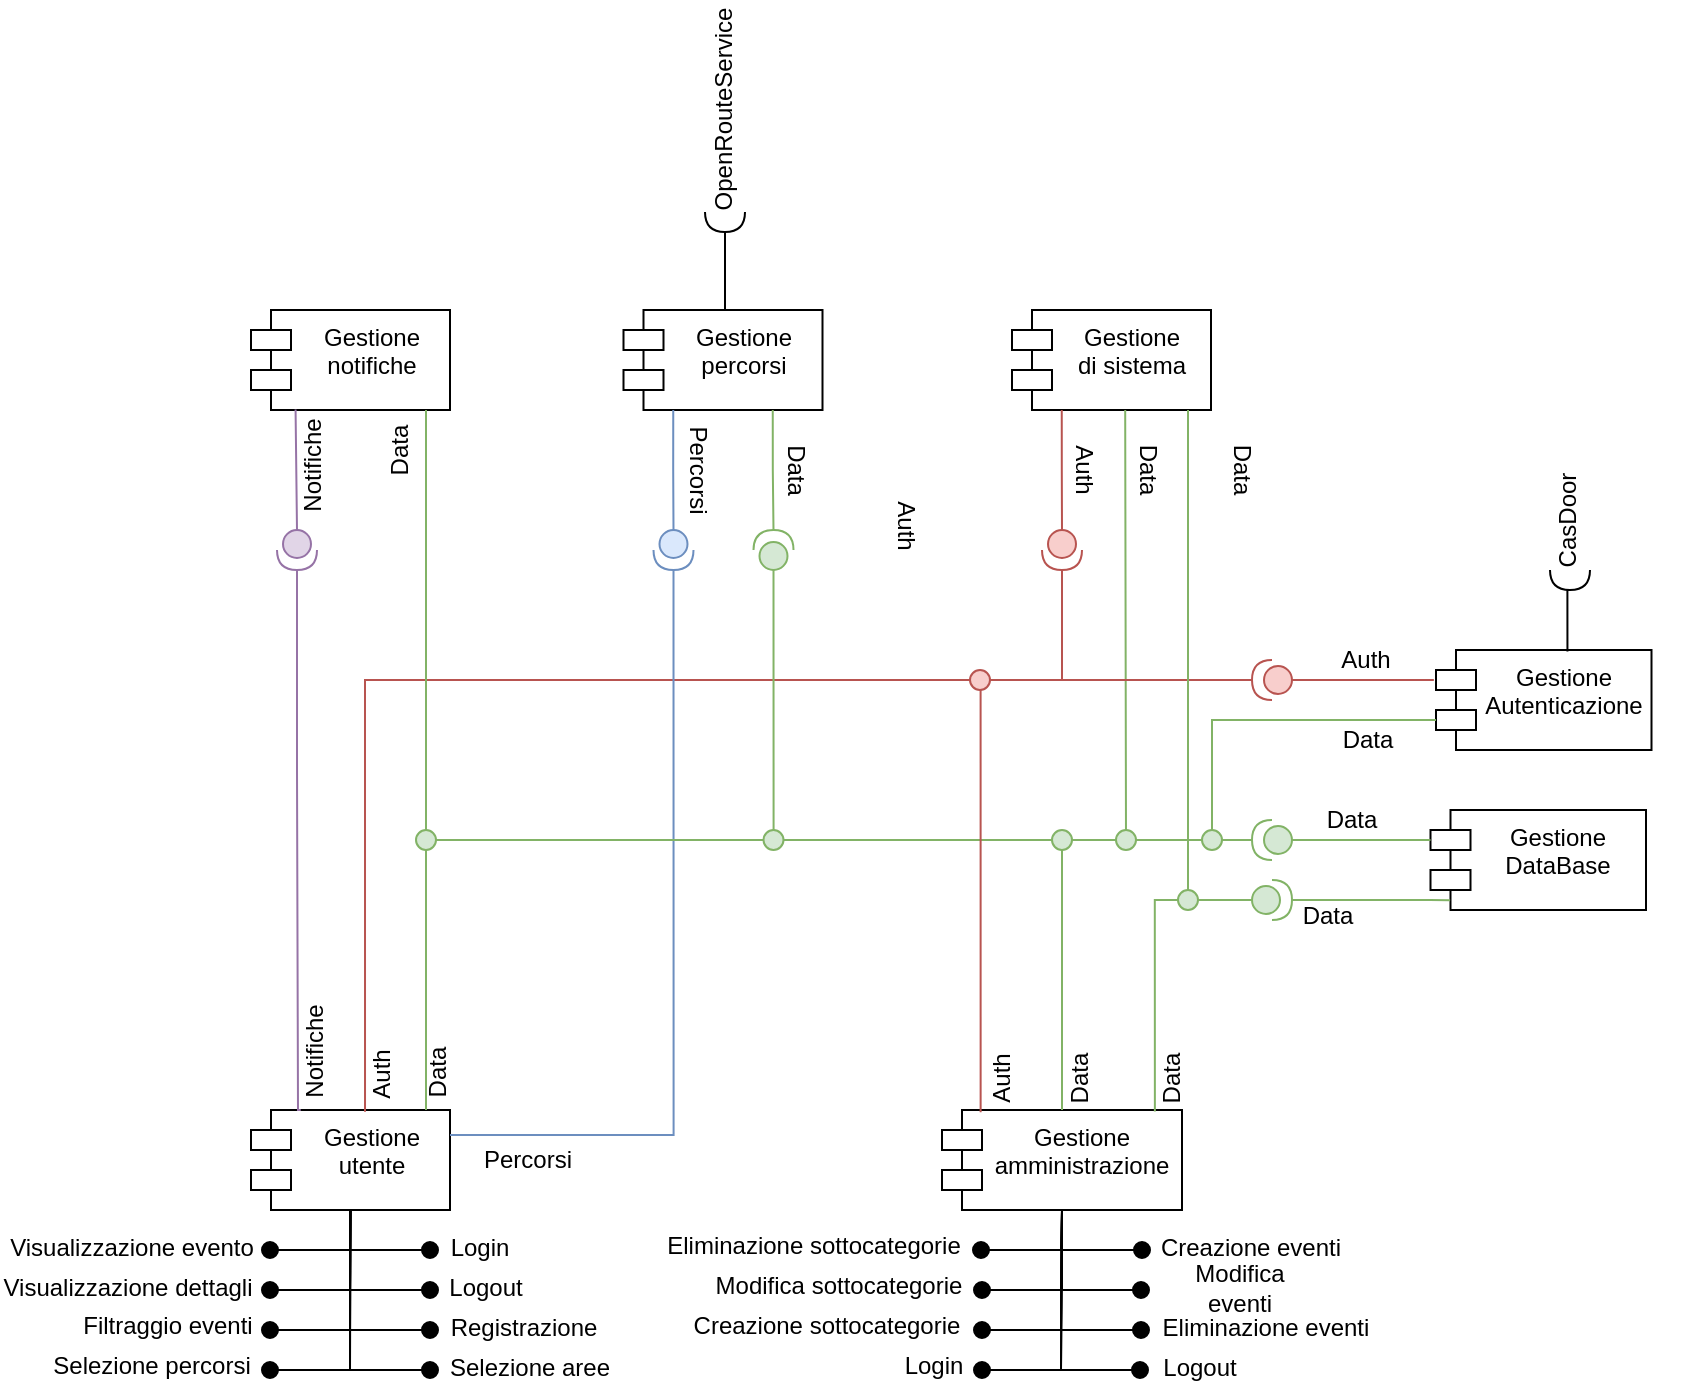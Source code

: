 <?xml version="1.0" encoding="UTF-8"?>
<mxfile version="24.2.5" type="google">
  <diagram name="Pagina-1" id="bZNuDVQKegFYLx4exZVK">
    <mxGraphModel dx="2620" dy="968" grid="1" gridSize="10" guides="1" tooltips="1" connect="1" arrows="1" fold="1" page="1" pageScale="1" pageWidth="827" pageHeight="1169" math="0" shadow="0">
      <root>
        <mxCell id="0" />
        <mxCell id="1" parent="0" />
        <mxCell id="vY_98w7-_kvQoHKUwf2a-1" value="Gestione utente" style="shape=module;align=left;spacingLeft=20;align=center;verticalAlign=top;whiteSpace=wrap;html=1;" parent="1" vertex="1">
          <mxGeometry x="-104.5" y="760" width="99.5" height="50" as="geometry" />
        </mxCell>
        <mxCell id="vY_98w7-_kvQoHKUwf2a-2" value="" style="html=1;verticalAlign=bottom;startArrow=oval;startFill=1;endArrow=none;startSize=8;curved=0;rounded=0;endFill=0;entryX=0.5;entryY=1;entryDx=0;entryDy=0;" parent="1" target="vY_98w7-_kvQoHKUwf2a-1" edge="1">
          <mxGeometry width="60" relative="1" as="geometry">
            <mxPoint x="-15" y="830" as="sourcePoint" />
            <mxPoint x="-118" y="261.86" as="targetPoint" />
            <Array as="points">
              <mxPoint x="-55" y="830" />
            </Array>
          </mxGeometry>
        </mxCell>
        <mxCell id="vY_98w7-_kvQoHKUwf2a-3" value="" style="html=1;verticalAlign=bottom;startArrow=oval;startFill=1;endArrow=none;startSize=8;curved=0;rounded=0;endFill=0;entryX=0.5;entryY=1;entryDx=0;entryDy=0;" parent="1" target="vY_98w7-_kvQoHKUwf2a-1" edge="1">
          <mxGeometry width="60" relative="1" as="geometry">
            <mxPoint x="-15" y="850" as="sourcePoint" />
            <mxPoint x="-55" y="820" as="targetPoint" />
            <Array as="points">
              <mxPoint x="-55" y="850" />
            </Array>
          </mxGeometry>
        </mxCell>
        <mxCell id="vY_98w7-_kvQoHKUwf2a-4" value="Login" style="text;html=1;align=center;verticalAlign=middle;whiteSpace=wrap;rounded=0;" parent="1" vertex="1">
          <mxGeometry x="-20" y="814" width="60" height="30" as="geometry" />
        </mxCell>
        <mxCell id="vY_98w7-_kvQoHKUwf2a-5" value="Logout" style="text;html=1;align=center;verticalAlign=middle;whiteSpace=wrap;rounded=0;" parent="1" vertex="1">
          <mxGeometry x="-17" y="834" width="60" height="30" as="geometry" />
        </mxCell>
        <mxCell id="vY_98w7-_kvQoHKUwf2a-6" value="Registrazione" style="text;html=1;align=center;verticalAlign=middle;whiteSpace=wrap;rounded=0;" parent="1" vertex="1">
          <mxGeometry x="-9" y="854" width="82" height="30" as="geometry" />
        </mxCell>
        <mxCell id="vY_98w7-_kvQoHKUwf2a-7" value="" style="html=1;verticalAlign=bottom;startArrow=oval;startFill=1;endArrow=none;startSize=8;curved=0;rounded=0;endFill=0;entryX=0.5;entryY=1;entryDx=0;entryDy=0;" parent="1" edge="1">
          <mxGeometry width="60" relative="1" as="geometry">
            <mxPoint x="-15" y="870" as="sourcePoint" />
            <mxPoint x="-55" y="830" as="targetPoint" />
            <Array as="points">
              <mxPoint x="-55" y="870" />
            </Array>
          </mxGeometry>
        </mxCell>
        <mxCell id="vY_98w7-_kvQoHKUwf2a-8" value="Gestione Autenticazione" style="shape=module;align=left;spacingLeft=20;align=center;verticalAlign=top;whiteSpace=wrap;html=1;" parent="1" vertex="1">
          <mxGeometry x="488" y="530" width="107.75" height="50" as="geometry" />
        </mxCell>
        <mxCell id="vY_98w7-_kvQoHKUwf2a-9" value="" style="shape=providedRequiredInterface;html=1;verticalLabelPosition=bottom;sketch=0;rotation=-180;fillColor=#f8cecc;strokeColor=#b85450;" parent="1" vertex="1">
          <mxGeometry x="396" y="535" width="20" height="20" as="geometry" />
        </mxCell>
        <mxCell id="vY_98w7-_kvQoHKUwf2a-10" value="Auth" style="text;html=1;align=center;verticalAlign=middle;whiteSpace=wrap;rounded=0;rotation=-90;" parent="1" vertex="1">
          <mxGeometry x="-69" y="727" width="60" height="30" as="geometry" />
        </mxCell>
        <mxCell id="vY_98w7-_kvQoHKUwf2a-11" value="Gestione &lt;br&gt;&lt;div&gt;DataBase&lt;/div&gt;" style="shape=module;align=left;spacingLeft=20;align=center;verticalAlign=top;whiteSpace=wrap;html=1;" parent="1" vertex="1">
          <mxGeometry x="485.25" y="610" width="107.75" height="50" as="geometry" />
        </mxCell>
        <mxCell id="vY_98w7-_kvQoHKUwf2a-12" value="Data" style="text;html=1;align=center;verticalAlign=middle;whiteSpace=wrap;rounded=0;" parent="1" vertex="1">
          <mxGeometry x="424" y="560" width="60" height="30" as="geometry" />
        </mxCell>
        <mxCell id="vY_98w7-_kvQoHKUwf2a-13" value="" style="html=1;verticalAlign=bottom;startArrow=oval;startFill=1;endArrow=none;startSize=8;curved=0;rounded=0;endFill=0;entryX=0.5;entryY=1;entryDx=0;entryDy=0;" parent="1" edge="1">
          <mxGeometry width="60" relative="1" as="geometry">
            <mxPoint x="-95" y="830" as="sourcePoint" />
            <mxPoint x="-55" y="810" as="targetPoint" />
            <Array as="points">
              <mxPoint x="-55" y="830" />
            </Array>
          </mxGeometry>
        </mxCell>
        <mxCell id="vY_98w7-_kvQoHKUwf2a-14" value="Visualizzazione evento" style="text;html=1;align=center;verticalAlign=middle;whiteSpace=wrap;rounded=0;" parent="1" vertex="1">
          <mxGeometry x="-226" y="814" width="124" height="30" as="geometry" />
        </mxCell>
        <mxCell id="vY_98w7-_kvQoHKUwf2a-15" value="" style="html=1;verticalAlign=bottom;startArrow=oval;startFill=1;endArrow=none;startSize=8;curved=0;rounded=0;endFill=0;entryX=0.5;entryY=1;entryDx=0;entryDy=0;" parent="1" target="vY_98w7-_kvQoHKUwf2a-1" edge="1">
          <mxGeometry width="60" relative="1" as="geometry">
            <mxPoint x="-95" y="850" as="sourcePoint" />
            <mxPoint x="-55" y="830" as="targetPoint" />
            <Array as="points">
              <mxPoint x="-55" y="850" />
            </Array>
          </mxGeometry>
        </mxCell>
        <mxCell id="vY_98w7-_kvQoHKUwf2a-16" value="Visualizzazione dettagli" style="text;html=1;align=center;verticalAlign=middle;whiteSpace=wrap;rounded=0;" parent="1" vertex="1">
          <mxGeometry x="-230" y="834" width="128" height="30" as="geometry" />
        </mxCell>
        <mxCell id="vY_98w7-_kvQoHKUwf2a-17" value="" style="html=1;verticalAlign=bottom;startArrow=oval;startFill=1;endArrow=none;startSize=8;curved=0;rounded=0;endFill=0;entryX=0.5;entryY=1;entryDx=0;entryDy=0;" parent="1" target="vY_98w7-_kvQoHKUwf2a-1" edge="1">
          <mxGeometry width="60" relative="1" as="geometry">
            <mxPoint x="-95" y="870" as="sourcePoint" />
            <mxPoint x="-55" y="830" as="targetPoint" />
            <Array as="points">
              <mxPoint x="-55" y="870" />
            </Array>
          </mxGeometry>
        </mxCell>
        <mxCell id="vY_98w7-_kvQoHKUwf2a-18" value="Filtraggio eventi" style="text;html=1;align=center;verticalAlign=middle;whiteSpace=wrap;rounded=0;" parent="1" vertex="1">
          <mxGeometry x="-190" y="853" width="88" height="30" as="geometry" />
        </mxCell>
        <mxCell id="vY_98w7-_kvQoHKUwf2a-19" value="" style="html=1;verticalAlign=bottom;startArrow=oval;startFill=1;endArrow=none;startSize=8;curved=0;rounded=0;endFill=0;entryX=0.5;entryY=1;entryDx=0;entryDy=0;" parent="1" edge="1">
          <mxGeometry width="60" relative="1" as="geometry">
            <mxPoint x="-95" y="890" as="sourcePoint" />
            <mxPoint x="-55" y="830" as="targetPoint" />
            <Array as="points">
              <mxPoint x="-55" y="890" />
            </Array>
          </mxGeometry>
        </mxCell>
        <mxCell id="vY_98w7-_kvQoHKUwf2a-20" value="Selezione percorsi" style="text;html=1;align=center;verticalAlign=middle;whiteSpace=wrap;rounded=0;" parent="1" vertex="1">
          <mxGeometry x="-206.5" y="873" width="104" height="30" as="geometry" />
        </mxCell>
        <mxCell id="vY_98w7-_kvQoHKUwf2a-21" value="" style="html=1;verticalAlign=bottom;startArrow=oval;startFill=1;endArrow=none;startSize=8;curved=0;rounded=0;endFill=0;entryX=0.5;entryY=1;entryDx=0;entryDy=0;" parent="1" target="vY_98w7-_kvQoHKUwf2a-1" edge="1">
          <mxGeometry width="60" relative="1" as="geometry">
            <mxPoint x="-15" y="890" as="sourcePoint" />
            <mxPoint x="-55" y="850" as="targetPoint" />
            <Array as="points">
              <mxPoint x="-55" y="890" />
            </Array>
          </mxGeometry>
        </mxCell>
        <mxCell id="vY_98w7-_kvQoHKUwf2a-22" value="Selezione aree" style="text;html=1;align=center;verticalAlign=middle;whiteSpace=wrap;rounded=0;" parent="1" vertex="1">
          <mxGeometry x="-7" y="874" width="84" height="30" as="geometry" />
        </mxCell>
        <mxCell id="vY_98w7-_kvQoHKUwf2a-23" value="Gestione amministrazione" style="shape=module;align=left;spacingLeft=20;align=center;verticalAlign=top;whiteSpace=wrap;html=1;" parent="1" vertex="1">
          <mxGeometry x="241" y="760" width="120" height="50" as="geometry" />
        </mxCell>
        <mxCell id="vY_98w7-_kvQoHKUwf2a-24" value="" style="ellipse;whiteSpace=wrap;html=1;align=center;aspect=fixed;fillColor=none;strokeColor=none;resizable=0;perimeter=centerPerimeter;rotatable=0;allowArrows=0;points=[];outlineConnect=1;" parent="1" vertex="1">
          <mxGeometry x="604.75" y="630" width="10" height="10" as="geometry" />
        </mxCell>
        <mxCell id="vY_98w7-_kvQoHKUwf2a-25" value="&lt;div&gt;Data&lt;/div&gt;" style="text;html=1;align=center;verticalAlign=middle;whiteSpace=wrap;rounded=0;" parent="1" vertex="1">
          <mxGeometry x="404" y="648" width="60" height="30" as="geometry" />
        </mxCell>
        <mxCell id="vY_98w7-_kvQoHKUwf2a-26" value="Gestione notifiche" style="shape=module;align=left;spacingLeft=20;align=center;verticalAlign=top;whiteSpace=wrap;html=1;" parent="1" vertex="1">
          <mxGeometry x="-104.5" y="360" width="99.5" height="50" as="geometry" />
        </mxCell>
        <mxCell id="vY_98w7-_kvQoHKUwf2a-27" value="" style="html=1;verticalAlign=bottom;startArrow=oval;startFill=1;endArrow=none;startSize=8;curved=0;rounded=0;endFill=0;entryX=0.5;entryY=1;entryDx=0;entryDy=0;" parent="1" target="vY_98w7-_kvQoHKUwf2a-23" edge="1">
          <mxGeometry width="60" relative="1" as="geometry">
            <mxPoint x="341" y="830" as="sourcePoint" />
            <mxPoint x="321" y="824" as="targetPoint" />
            <Array as="points">
              <mxPoint x="301" y="830" />
            </Array>
          </mxGeometry>
        </mxCell>
        <mxCell id="vY_98w7-_kvQoHKUwf2a-28" value="Creazione eventi" style="text;html=1;align=center;verticalAlign=middle;whiteSpace=wrap;rounded=0;" parent="1" vertex="1">
          <mxGeometry x="349" y="814" width="93" height="30" as="geometry" />
        </mxCell>
        <mxCell id="vY_98w7-_kvQoHKUwf2a-29" value="" style="html=1;verticalAlign=bottom;startArrow=oval;startFill=1;endArrow=none;startSize=8;curved=0;rounded=0;endFill=0;entryX=0.5;entryY=1;entryDx=0;entryDy=0;" parent="1" target="vY_98w7-_kvQoHKUwf2a-23" edge="1">
          <mxGeometry width="60" relative="1" as="geometry">
            <mxPoint x="340.5" y="850" as="sourcePoint" />
            <mxPoint x="300.5" y="830" as="targetPoint" />
            <Array as="points">
              <mxPoint x="300.5" y="850" />
            </Array>
          </mxGeometry>
        </mxCell>
        <mxCell id="vY_98w7-_kvQoHKUwf2a-30" value="Modifica eventi" style="text;html=1;align=center;verticalAlign=middle;whiteSpace=wrap;rounded=0;" parent="1" vertex="1">
          <mxGeometry x="349" y="834" width="82" height="30" as="geometry" />
        </mxCell>
        <mxCell id="vY_98w7-_kvQoHKUwf2a-31" value="" style="html=1;verticalAlign=bottom;startArrow=oval;startFill=1;endArrow=none;startSize=8;curved=0;rounded=0;endFill=0;" parent="1" edge="1">
          <mxGeometry width="60" relative="1" as="geometry">
            <mxPoint x="340.5" y="870" as="sourcePoint" />
            <mxPoint x="301" y="810" as="targetPoint" />
            <Array as="points">
              <mxPoint x="300.5" y="870" />
            </Array>
          </mxGeometry>
        </mxCell>
        <mxCell id="vY_98w7-_kvQoHKUwf2a-32" value="Eliminazione eventi" style="text;html=1;align=center;verticalAlign=middle;whiteSpace=wrap;rounded=0;" parent="1" vertex="1">
          <mxGeometry x="349" y="854" width="108" height="30" as="geometry" />
        </mxCell>
        <mxCell id="vY_98w7-_kvQoHKUwf2a-33" value="" style="html=1;verticalAlign=bottom;startArrow=oval;startFill=1;endArrow=none;startSize=8;curved=0;rounded=0;endFill=0;entryX=0.5;entryY=1;entryDx=0;entryDy=0;" parent="1" target="vY_98w7-_kvQoHKUwf2a-23" edge="1">
          <mxGeometry width="60" relative="1" as="geometry">
            <mxPoint x="261" y="870" as="sourcePoint" />
            <mxPoint x="301" y="810" as="targetPoint" />
            <Array as="points">
              <mxPoint x="300.5" y="870" />
            </Array>
          </mxGeometry>
        </mxCell>
        <mxCell id="vY_98w7-_kvQoHKUwf2a-34" value="Creazione sottocategorie" style="text;html=1;align=center;verticalAlign=middle;whiteSpace=wrap;rounded=0;" parent="1" vertex="1">
          <mxGeometry x="114" y="853" width="139" height="30" as="geometry" />
        </mxCell>
        <mxCell id="vY_98w7-_kvQoHKUwf2a-35" value="" style="html=1;verticalAlign=bottom;startArrow=oval;startFill=1;endArrow=none;startSize=8;curved=0;rounded=0;endFill=0;entryX=0.5;entryY=1;entryDx=0;entryDy=0;" parent="1" target="vY_98w7-_kvQoHKUwf2a-23" edge="1">
          <mxGeometry width="60" relative="1" as="geometry">
            <mxPoint x="261" y="850" as="sourcePoint" />
            <mxPoint x="311" y="820" as="targetPoint" />
            <Array as="points">
              <mxPoint x="301" y="850" />
            </Array>
          </mxGeometry>
        </mxCell>
        <mxCell id="vY_98w7-_kvQoHKUwf2a-36" value="Modifica sottocategorie" style="text;html=1;align=center;verticalAlign=middle;whiteSpace=wrap;rounded=0;" parent="1" vertex="1">
          <mxGeometry x="120" y="833" width="139" height="30" as="geometry" />
        </mxCell>
        <mxCell id="vY_98w7-_kvQoHKUwf2a-37" value="Percorsi" style="text;html=1;align=center;verticalAlign=middle;whiteSpace=wrap;rounded=0;" parent="1" vertex="1">
          <mxGeometry y="770" width="68" height="30" as="geometry" />
        </mxCell>
        <mxCell id="vY_98w7-_kvQoHKUwf2a-38" value="" style="html=1;verticalAlign=bottom;startArrow=oval;startFill=1;endArrow=none;startSize=8;curved=0;rounded=0;endFill=0;entryX=0.5;entryY=1;entryDx=0;entryDy=0;" parent="1" target="vY_98w7-_kvQoHKUwf2a-23" edge="1">
          <mxGeometry width="60" relative="1" as="geometry">
            <mxPoint x="260.5" y="830" as="sourcePoint" />
            <mxPoint x="301" y="810" as="targetPoint" />
            <Array as="points">
              <mxPoint x="300.5" y="830" />
            </Array>
          </mxGeometry>
        </mxCell>
        <mxCell id="vY_98w7-_kvQoHKUwf2a-39" value="Auth" style="text;html=1;align=center;verticalAlign=middle;whiteSpace=wrap;rounded=0;rotation=-90;" parent="1" vertex="1">
          <mxGeometry x="241" y="729" width="60" height="30" as="geometry" />
        </mxCell>
        <mxCell id="vY_98w7-_kvQoHKUwf2a-40" value="Data" style="text;html=1;align=center;verticalAlign=middle;whiteSpace=wrap;rounded=0;rotation=-90;" parent="1" vertex="1">
          <mxGeometry x="-41" y="726" width="60" height="30" as="geometry" />
        </mxCell>
        <mxCell id="vY_98w7-_kvQoHKUwf2a-41" value="Data" style="text;html=1;align=center;verticalAlign=middle;whiteSpace=wrap;rounded=0;rotation=-90;" parent="1" vertex="1">
          <mxGeometry x="280" y="729" width="60" height="30" as="geometry" />
        </mxCell>
        <mxCell id="vY_98w7-_kvQoHKUwf2a-42" value="Auth" style="text;html=1;align=center;verticalAlign=middle;whiteSpace=wrap;rounded=0;rotation=0;" parent="1" vertex="1">
          <mxGeometry x="423" y="520" width="60" height="30" as="geometry" />
        </mxCell>
        <mxCell id="vY_98w7-_kvQoHKUwf2a-43" value="" style="shape=providedRequiredInterface;html=1;verticalLabelPosition=bottom;sketch=0;rotation=90;fillColor=#e1d5e7;strokeColor=#9673a6;" parent="1" vertex="1">
          <mxGeometry x="-91.5" y="470" width="20" height="20" as="geometry" />
        </mxCell>
        <mxCell id="vY_98w7-_kvQoHKUwf2a-44" style="edgeStyle=orthogonalEdgeStyle;rounded=0;orthogonalLoop=1;jettySize=auto;html=1;entryX=0;entryY=0.5;entryDx=0;entryDy=0;entryPerimeter=0;endArrow=none;endFill=0;fillColor=#e1d5e7;strokeColor=#9673a6;exitX=0.224;exitY=0.995;exitDx=0;exitDy=0;exitPerimeter=0;" parent="1" source="vY_98w7-_kvQoHKUwf2a-26" edge="1">
          <mxGeometry relative="1" as="geometry">
            <Array as="points">
              <mxPoint x="-82" y="411" />
              <mxPoint x="-81" y="411" />
            </Array>
            <mxPoint x="-81.118" y="410.9" as="sourcePoint" />
            <mxPoint x="-81.5" y="470" as="targetPoint" />
          </mxGeometry>
        </mxCell>
        <mxCell id="vY_98w7-_kvQoHKUwf2a-45" style="edgeStyle=orthogonalEdgeStyle;rounded=0;orthogonalLoop=1;jettySize=auto;html=1;exitX=1;exitY=0.5;exitDx=0;exitDy=0;exitPerimeter=0;entryX=0.25;entryY=0;entryDx=0;entryDy=0;endArrow=none;endFill=0;fillColor=#e1d5e7;strokeColor=#9673a6;" parent="1" source="vY_98w7-_kvQoHKUwf2a-43" target="vY_98w7-_kvQoHKUwf2a-1" edge="1">
          <mxGeometry relative="1" as="geometry">
            <Array as="points">
              <mxPoint x="-81" y="590" />
              <mxPoint x="-81" y="590" />
              <mxPoint x="-81" y="760" />
            </Array>
          </mxGeometry>
        </mxCell>
        <mxCell id="vY_98w7-_kvQoHKUwf2a-46" value="&lt;div&gt;Notifiche&lt;/div&gt;" style="text;html=1;align=center;verticalAlign=middle;whiteSpace=wrap;rounded=0;rotation=-90;" parent="1" vertex="1">
          <mxGeometry x="-102.5" y="716" width="60" height="30" as="geometry" />
        </mxCell>
        <mxCell id="vY_98w7-_kvQoHKUwf2a-47" value="&lt;div&gt;Notifiche&lt;/div&gt;" style="text;html=1;align=center;verticalAlign=middle;whiteSpace=wrap;rounded=0;rotation=-90;" parent="1" vertex="1">
          <mxGeometry x="-103.5" y="423" width="60" height="30" as="geometry" />
        </mxCell>
        <mxCell id="vY_98w7-_kvQoHKUwf2a-48" value="Data" style="text;html=1;align=center;verticalAlign=middle;whiteSpace=wrap;rounded=0;rotation=-90;" parent="1" vertex="1">
          <mxGeometry x="-60" y="415" width="60" height="30" as="geometry" />
        </mxCell>
        <mxCell id="vY_98w7-_kvQoHKUwf2a-49" value="Data" style="text;html=1;align=center;verticalAlign=middle;whiteSpace=wrap;rounded=0;rotation=-90;" parent="1" vertex="1">
          <mxGeometry x="326" y="729" width="60" height="30" as="geometry" />
        </mxCell>
        <mxCell id="vY_98w7-_kvQoHKUwf2a-50" value="&lt;div&gt;Data&lt;/div&gt;" style="text;html=1;align=center;verticalAlign=middle;whiteSpace=wrap;rounded=0;" parent="1" vertex="1">
          <mxGeometry x="416" y="600" width="60" height="30" as="geometry" />
        </mxCell>
        <mxCell id="vY_98w7-_kvQoHKUwf2a-51" style="edgeStyle=orthogonalEdgeStyle;rounded=0;orthogonalLoop=1;jettySize=auto;html=1;exitX=1;exitY=0.5;exitDx=0;exitDy=0;exitPerimeter=0;entryX=0.5;entryY=0;entryDx=0;entryDy=0;endArrow=none;endFill=0;fillColor=#d5e8d4;strokeColor=#82b366;" parent="1" source="vY_98w7-_kvQoHKUwf2a-52" target="vY_98w7-_kvQoHKUwf2a-23" edge="1">
          <mxGeometry relative="1" as="geometry" />
        </mxCell>
        <mxCell id="vY_98w7-_kvQoHKUwf2a-52" value="" style="shape=providedRequiredInterface;html=1;verticalLabelPosition=bottom;sketch=0;rotation=-180;fillColor=#d5e8d4;strokeColor=#82b366;" parent="1" vertex="1">
          <mxGeometry x="396" y="615" width="20" height="20" as="geometry" />
        </mxCell>
        <mxCell id="vY_98w7-_kvQoHKUwf2a-53" style="edgeStyle=orthogonalEdgeStyle;rounded=0;orthogonalLoop=1;jettySize=auto;html=1;exitX=0;exitY=0.5;exitDx=0;exitDy=0;exitPerimeter=0;entryX=0;entryY=0;entryDx=0;entryDy=15;entryPerimeter=0;endArrow=none;endFill=0;fillColor=#d5e8d4;strokeColor=#82b366;" parent="1" source="vY_98w7-_kvQoHKUwf2a-52" target="vY_98w7-_kvQoHKUwf2a-11" edge="1">
          <mxGeometry relative="1" as="geometry" />
        </mxCell>
        <mxCell id="vY_98w7-_kvQoHKUwf2a-54" style="edgeStyle=orthogonalEdgeStyle;rounded=0;orthogonalLoop=1;jettySize=auto;html=1;exitX=0;exitY=0.5;exitDx=0;exitDy=0;exitPerimeter=0;entryX=-0.01;entryY=0.299;entryDx=0;entryDy=0;entryPerimeter=0;endArrow=none;endFill=0;fillColor=#f8cecc;strokeColor=#b85450;" parent="1" source="vY_98w7-_kvQoHKUwf2a-9" target="vY_98w7-_kvQoHKUwf2a-8" edge="1">
          <mxGeometry relative="1" as="geometry" />
        </mxCell>
        <mxCell id="vY_98w7-_kvQoHKUwf2a-55" style="edgeStyle=orthogonalEdgeStyle;rounded=0;orthogonalLoop=1;jettySize=auto;html=1;exitX=1;exitY=0.5;exitDx=0;exitDy=0;exitPerimeter=0;endArrow=none;endFill=0;fillColor=#f8cecc;strokeColor=#b85450;entryX=0.573;entryY=0.018;entryDx=0;entryDy=0;entryPerimeter=0;" parent="1" source="vY_98w7-_kvQoHKUwf2a-9" target="vY_98w7-_kvQoHKUwf2a-1" edge="1">
          <mxGeometry relative="1" as="geometry">
            <mxPoint x="-140" y="720" as="targetPoint" />
          </mxGeometry>
        </mxCell>
        <mxCell id="vY_98w7-_kvQoHKUwf2a-56" style="edgeStyle=orthogonalEdgeStyle;rounded=0;orthogonalLoop=1;jettySize=auto;html=1;entryX=1;entryY=0.5;entryDx=0;entryDy=0;entryPerimeter=0;endArrow=none;endFill=0;fillColor=#d5e8d4;strokeColor=#82b366;" parent="1" edge="1" target="vY_98w7-_kvQoHKUwf2a-52">
          <mxGeometry relative="1" as="geometry">
            <mxPoint x="-17" y="410" as="sourcePoint" />
            <mxPoint x="399.0" y="625.0" as="targetPoint" />
            <Array as="points">
              <mxPoint x="-17" y="625" />
            </Array>
          </mxGeometry>
        </mxCell>
        <mxCell id="vY_98w7-_kvQoHKUwf2a-57" style="edgeStyle=orthogonalEdgeStyle;rounded=0;orthogonalLoop=1;jettySize=auto;html=1;exitX=1;exitY=0.5;exitDx=0;exitDy=0;exitPerimeter=0;entryX=0.161;entryY=0.023;entryDx=0;entryDy=0;entryPerimeter=0;endArrow=none;endFill=0;fillColor=#f8cecc;strokeColor=#b85450;" parent="1" source="vY_98w7-_kvQoHKUwf2a-9" target="vY_98w7-_kvQoHKUwf2a-23" edge="1">
          <mxGeometry relative="1" as="geometry" />
        </mxCell>
        <mxCell id="vY_98w7-_kvQoHKUwf2a-58" value="" style="shape=providedRequiredInterface;html=1;verticalLabelPosition=bottom;sketch=0;rotation=0;fillColor=#d5e8d4;strokeColor=#82b366;" parent="1" vertex="1">
          <mxGeometry x="396" y="645" width="20" height="20" as="geometry" />
        </mxCell>
        <mxCell id="vY_98w7-_kvQoHKUwf2a-59" style="edgeStyle=orthogonalEdgeStyle;rounded=0;orthogonalLoop=1;jettySize=auto;html=1;exitX=1;exitY=0.5;exitDx=0;exitDy=0;exitPerimeter=0;entryX=0.091;entryY=0.902;entryDx=0;entryDy=0;entryPerimeter=0;endArrow=none;endFill=0;fillColor=#d5e8d4;strokeColor=#82b366;" parent="1" source="vY_98w7-_kvQoHKUwf2a-58" target="vY_98w7-_kvQoHKUwf2a-11" edge="1">
          <mxGeometry relative="1" as="geometry">
            <mxPoint x="485" y="645" as="targetPoint" />
            <Array as="points">
              <mxPoint x="485" y="655" />
            </Array>
          </mxGeometry>
        </mxCell>
        <mxCell id="vY_98w7-_kvQoHKUwf2a-60" style="edgeStyle=orthogonalEdgeStyle;rounded=0;orthogonalLoop=1;jettySize=auto;html=1;exitX=0;exitY=0.5;exitDx=0;exitDy=0;exitPerimeter=0;entryX=0.887;entryY=0.016;entryDx=0;entryDy=0;entryPerimeter=0;endArrow=none;endFill=0;fillColor=#d5e8d4;strokeColor=#82b366;" parent="1" source="vY_98w7-_kvQoHKUwf2a-58" target="vY_98w7-_kvQoHKUwf2a-23" edge="1">
          <mxGeometry relative="1" as="geometry" />
        </mxCell>
        <mxCell id="vY_98w7-_kvQoHKUwf2a-61" value="Gestione percorsi" style="shape=module;align=left;spacingLeft=20;align=center;verticalAlign=top;whiteSpace=wrap;html=1;" parent="1" vertex="1">
          <mxGeometry x="81.75" y="360" width="99.5" height="50" as="geometry" />
        </mxCell>
        <mxCell id="vY_98w7-_kvQoHKUwf2a-62" style="edgeStyle=orthogonalEdgeStyle;rounded=0;orthogonalLoop=1;jettySize=auto;html=1;exitX=1;exitY=0.5;exitDx=0;exitDy=0;exitPerimeter=0;entryX=1;entryY=0.25;entryDx=0;entryDy=0;endArrow=none;endFill=0;fillColor=#dae8fc;strokeColor=#6c8ebf;" parent="1" source="vY_98w7-_kvQoHKUwf2a-63" target="vY_98w7-_kvQoHKUwf2a-1" edge="1">
          <mxGeometry relative="1" as="geometry">
            <Array as="points">
              <mxPoint x="107" y="773" />
            </Array>
          </mxGeometry>
        </mxCell>
        <mxCell id="vY_98w7-_kvQoHKUwf2a-63" value="" style="shape=providedRequiredInterface;html=1;verticalLabelPosition=bottom;sketch=0;rotation=90;fillColor=#dae8fc;strokeColor=#6c8ebf;" parent="1" vertex="1">
          <mxGeometry x="96.75" y="470" width="20" height="20" as="geometry" />
        </mxCell>
        <mxCell id="vY_98w7-_kvQoHKUwf2a-64" style="edgeStyle=orthogonalEdgeStyle;rounded=0;orthogonalLoop=1;jettySize=auto;html=1;exitX=0.25;exitY=1;exitDx=0;exitDy=0;entryX=0;entryY=0.5;entryDx=0;entryDy=0;entryPerimeter=0;endArrow=none;endFill=0;fillColor=#dae8fc;strokeColor=#6c8ebf;" parent="1" source="vY_98w7-_kvQoHKUwf2a-61" target="vY_98w7-_kvQoHKUwf2a-63" edge="1">
          <mxGeometry relative="1" as="geometry" />
        </mxCell>
        <mxCell id="vY_98w7-_kvQoHKUwf2a-65" value="Eliminazione sottocategorie" style="text;html=1;align=center;verticalAlign=middle;whiteSpace=wrap;rounded=0;" parent="1" vertex="1">
          <mxGeometry x="100" y="813" width="154" height="30" as="geometry" />
        </mxCell>
        <mxCell id="vY_98w7-_kvQoHKUwf2a-66" value="Percorsi" style="text;html=1;align=center;verticalAlign=middle;whiteSpace=wrap;rounded=0;rotation=90;" parent="1" vertex="1">
          <mxGeometry x="84.75" y="425" width="68" height="30" as="geometry" />
        </mxCell>
        <mxCell id="vY_98w7-_kvQoHKUwf2a-67" value="" style="shape=providedRequiredInterface;html=1;verticalLabelPosition=bottom;sketch=0;rotation=-90;fillColor=#d5e8d4;strokeColor=#82b366;" parent="1" vertex="1">
          <mxGeometry x="146.75" y="470" width="20" height="20" as="geometry" />
        </mxCell>
        <mxCell id="vY_98w7-_kvQoHKUwf2a-68" style="edgeStyle=orthogonalEdgeStyle;rounded=0;orthogonalLoop=1;jettySize=auto;html=1;exitX=0.75;exitY=1;exitDx=0;exitDy=0;entryX=1;entryY=0.5;entryDx=0;entryDy=0;entryPerimeter=0;endArrow=none;endFill=0;fillColor=#d5e8d4;strokeColor=#82b366;" parent="1" source="vY_98w7-_kvQoHKUwf2a-61" target="vY_98w7-_kvQoHKUwf2a-67" edge="1">
          <mxGeometry relative="1" as="geometry" />
        </mxCell>
        <mxCell id="vY_98w7-_kvQoHKUwf2a-69" style="edgeStyle=orthogonalEdgeStyle;rounded=0;orthogonalLoop=1;jettySize=auto;html=1;exitX=0;exitY=0.5;exitDx=0;exitDy=0;exitPerimeter=0;entryX=0.873;entryY=0;entryDx=0;entryDy=0;entryPerimeter=0;endArrow=none;endFill=0;fillColor=#d5e8d4;strokeColor=#82b366;" parent="1" edge="1" source="vY_98w7-_kvQoHKUwf2a-67">
          <mxGeometry relative="1" as="geometry">
            <mxPoint x="159.5" y="490" as="sourcePoint" />
            <mxPoint x="-16.996" y="760" as="targetPoint" />
            <Array as="points">
              <mxPoint x="157" y="625" />
              <mxPoint x="-17" y="625" />
            </Array>
          </mxGeometry>
        </mxCell>
        <mxCell id="vY_98w7-_kvQoHKUwf2a-70" value="Data" style="text;html=1;align=center;verticalAlign=middle;whiteSpace=wrap;rounded=0;rotation=90;" parent="1" vertex="1">
          <mxGeometry x="133.75" y="425" width="68" height="30" as="geometry" />
        </mxCell>
        <mxCell id="vY_98w7-_kvQoHKUwf2a-71" value="CasDoor" style="text;html=1;align=center;verticalAlign=middle;whiteSpace=wrap;rounded=0;rotation=-90;" parent="1" vertex="1">
          <mxGeometry x="524" y="450" width="60" height="30" as="geometry" />
        </mxCell>
        <mxCell id="vY_98w7-_kvQoHKUwf2a-72" value="" style="shape=requiredInterface;html=1;verticalLabelPosition=bottom;sketch=0;rotation=90;" parent="1" vertex="1">
          <mxGeometry x="127.5" y="306" width="10" height="20" as="geometry" />
        </mxCell>
        <mxCell id="vY_98w7-_kvQoHKUwf2a-73" value="OpenRouteService" style="text;html=1;align=center;verticalAlign=middle;whiteSpace=wrap;rounded=0;rotation=-90;" parent="1" vertex="1">
          <mxGeometry x="77" y="245" width="109" height="29" as="geometry" />
        </mxCell>
        <mxCell id="vY_98w7-_kvQoHKUwf2a-74" style="edgeStyle=orthogonalEdgeStyle;rounded=0;orthogonalLoop=1;jettySize=auto;html=1;exitX=0.5;exitY=0;exitDx=0;exitDy=0;entryX=1;entryY=0.5;entryDx=0;entryDy=0;entryPerimeter=0;endArrow=none;endFill=0;" parent="1" source="vY_98w7-_kvQoHKUwf2a-61" target="vY_98w7-_kvQoHKUwf2a-72" edge="1">
          <mxGeometry relative="1" as="geometry" />
        </mxCell>
        <mxCell id="vY_98w7-_kvQoHKUwf2a-75" style="edgeStyle=orthogonalEdgeStyle;rounded=0;orthogonalLoop=1;jettySize=auto;html=1;exitX=0;exitY=0;exitDx=0;exitDy=35;exitPerimeter=0;entryX=1;entryY=0.5;entryDx=0;entryDy=0;entryPerimeter=0;endArrow=none;endFill=0;fillColor=#d5e8d4;strokeColor=#82b366;" parent="1" source="vY_98w7-_kvQoHKUwf2a-8" target="vY_98w7-_kvQoHKUwf2a-52" edge="1">
          <mxGeometry relative="1" as="geometry" />
        </mxCell>
        <mxCell id="vY_98w7-_kvQoHKUwf2a-76" value="" style="shape=requiredInterface;html=1;verticalLabelPosition=bottom;sketch=0;rotation=90;" parent="1" vertex="1">
          <mxGeometry x="550" y="485" width="10" height="20" as="geometry" />
        </mxCell>
        <mxCell id="vY_98w7-_kvQoHKUwf2a-77" style="edgeStyle=orthogonalEdgeStyle;rounded=0;orthogonalLoop=1;jettySize=auto;html=1;exitX=1;exitY=0.5;exitDx=0;exitDy=0;exitPerimeter=0;entryX=0.61;entryY=0.014;entryDx=0;entryDy=0;entryPerimeter=0;endArrow=none;endFill=0;" parent="1" source="vY_98w7-_kvQoHKUwf2a-76" target="vY_98w7-_kvQoHKUwf2a-8" edge="1">
          <mxGeometry relative="1" as="geometry" />
        </mxCell>
        <mxCell id="BJdEKhWwsXjZd2oWK2sM-1" value="" style="html=1;verticalAlign=bottom;startArrow=oval;startFill=1;endArrow=none;startSize=8;curved=0;rounded=0;endFill=0;entryX=0.5;entryY=1;entryDx=0;entryDy=0;" parent="1" target="vY_98w7-_kvQoHKUwf2a-23" edge="1">
          <mxGeometry width="60" relative="1" as="geometry">
            <mxPoint x="261" y="890" as="sourcePoint" />
            <mxPoint x="301" y="830" as="targetPoint" />
            <Array as="points">
              <mxPoint x="300.5" y="890" />
            </Array>
          </mxGeometry>
        </mxCell>
        <mxCell id="BJdEKhWwsXjZd2oWK2sM-2" value="" style="html=1;verticalAlign=bottom;startArrow=oval;startFill=1;endArrow=none;startSize=8;curved=0;rounded=0;endFill=0;entryX=0.5;entryY=1;entryDx=0;entryDy=0;" parent="1" target="vY_98w7-_kvQoHKUwf2a-23" edge="1">
          <mxGeometry width="60" relative="1" as="geometry">
            <mxPoint x="340" y="890" as="sourcePoint" />
            <mxPoint x="301" y="830" as="targetPoint" />
            <Array as="points">
              <mxPoint x="300.5" y="890" />
            </Array>
          </mxGeometry>
        </mxCell>
        <mxCell id="BJdEKhWwsXjZd2oWK2sM-3" value="Login" style="text;html=1;align=center;verticalAlign=middle;whiteSpace=wrap;rounded=0;" parent="1" vertex="1">
          <mxGeometry x="217" y="873" width="40" height="30" as="geometry" />
        </mxCell>
        <mxCell id="BJdEKhWwsXjZd2oWK2sM-4" value="Logout" style="text;html=1;align=center;verticalAlign=middle;whiteSpace=wrap;rounded=0;" parent="1" vertex="1">
          <mxGeometry x="340" y="874" width="60" height="30" as="geometry" />
        </mxCell>
        <mxCell id="bgRyU9uftjAcLCPm4j8X-1" value="Gestione &lt;br&gt;di sistema" style="shape=module;align=left;spacingLeft=20;align=center;verticalAlign=top;whiteSpace=wrap;html=1;" vertex="1" parent="1">
          <mxGeometry x="276" y="360" width="99.5" height="50" as="geometry" />
        </mxCell>
        <mxCell id="bgRyU9uftjAcLCPm4j8X-2" value="" style="shape=providedRequiredInterface;html=1;verticalLabelPosition=bottom;sketch=0;rotation=90;fillColor=#f8cecc;strokeColor=#b85450;" vertex="1" parent="1">
          <mxGeometry x="291" y="470" width="20" height="20" as="geometry" />
        </mxCell>
        <mxCell id="bgRyU9uftjAcLCPm4j8X-3" style="edgeStyle=orthogonalEdgeStyle;rounded=0;orthogonalLoop=1;jettySize=auto;html=1;exitX=0.25;exitY=1;exitDx=0;exitDy=0;entryX=0;entryY=0.5;entryDx=0;entryDy=0;entryPerimeter=0;endArrow=none;endFill=0;fillColor=#f8cecc;strokeColor=#b85450;" edge="1" parent="1" source="bgRyU9uftjAcLCPm4j8X-1" target="bgRyU9uftjAcLCPm4j8X-2">
          <mxGeometry relative="1" as="geometry" />
        </mxCell>
        <mxCell id="bgRyU9uftjAcLCPm4j8X-4" value="Data" style="text;html=1;align=center;verticalAlign=middle;whiteSpace=wrap;rounded=0;rotation=90;" vertex="1" parent="1">
          <mxGeometry x="310" y="425" width="68" height="30" as="geometry" />
        </mxCell>
        <mxCell id="bgRyU9uftjAcLCPm4j8X-6" style="edgeStyle=orthogonalEdgeStyle;rounded=0;orthogonalLoop=1;jettySize=auto;html=1;exitX=0.75;exitY=1;exitDx=0;exitDy=0;entryX=1;entryY=0.5;entryDx=0;entryDy=0;entryPerimeter=0;endArrow=none;endFill=0;fillColor=#d5e8d4;strokeColor=#82b366;" edge="1" parent="1" target="vY_98w7-_kvQoHKUwf2a-52">
          <mxGeometry relative="1" as="geometry">
            <mxPoint x="332.625" y="410" as="sourcePoint" />
            <mxPoint x="333" y="470" as="targetPoint" />
            <Array as="points">
              <mxPoint x="333" y="411" />
              <mxPoint x="333" y="625" />
            </Array>
          </mxGeometry>
        </mxCell>
        <mxCell id="bgRyU9uftjAcLCPm4j8X-7" value="Auth" style="text;html=1;align=center;verticalAlign=middle;whiteSpace=wrap;rounded=0;rotation=90;" vertex="1" parent="1">
          <mxGeometry x="189" y="453" width="68" height="30" as="geometry" />
        </mxCell>
        <mxCell id="bgRyU9uftjAcLCPm4j8X-9" style="edgeStyle=orthogonalEdgeStyle;rounded=0;orthogonalLoop=1;jettySize=auto;html=1;exitX=0.75;exitY=1;exitDx=0;exitDy=0;entryX=0;entryY=0.5;entryDx=0;entryDy=0;entryPerimeter=0;endArrow=none;endFill=0;fillColor=#d5e8d4;strokeColor=#82b366;" edge="1" parent="1" target="vY_98w7-_kvQoHKUwf2a-58" source="bgRyU9uftjAcLCPm4j8X-24">
          <mxGeometry relative="1" as="geometry">
            <mxPoint x="364" y="410" as="sourcePoint" />
            <mxPoint x="364" y="470" as="targetPoint" />
            <Array as="points">
              <mxPoint x="364" y="655" />
            </Array>
          </mxGeometry>
        </mxCell>
        <mxCell id="bgRyU9uftjAcLCPm4j8X-10" value="Data" style="text;html=1;align=center;verticalAlign=middle;whiteSpace=wrap;rounded=0;rotation=90;" vertex="1" parent="1">
          <mxGeometry x="357" y="425" width="68" height="30" as="geometry" />
        </mxCell>
        <mxCell id="bgRyU9uftjAcLCPm4j8X-12" value="&lt;div&gt;Auth&lt;/div&gt;" style="text;html=1;align=center;verticalAlign=middle;whiteSpace=wrap;rounded=0;rotation=90;" vertex="1" parent="1">
          <mxGeometry x="282" y="425" width="60" height="30" as="geometry" />
        </mxCell>
        <mxCell id="bgRyU9uftjAcLCPm4j8X-13" style="edgeStyle=orthogonalEdgeStyle;rounded=0;orthogonalLoop=1;jettySize=auto;html=1;exitX=1;exitY=0.5;exitDx=0;exitDy=0;exitPerimeter=0;entryX=1;entryY=0.5;entryDx=0;entryDy=0;entryPerimeter=0;endArrow=none;endFill=0;fillColor=#f8cecc;strokeColor=#b85450;" edge="1" parent="1" source="bgRyU9uftjAcLCPm4j8X-2" target="vY_98w7-_kvQoHKUwf2a-9">
          <mxGeometry relative="1" as="geometry" />
        </mxCell>
        <mxCell id="bgRyU9uftjAcLCPm4j8X-25" value="" style="edgeStyle=orthogonalEdgeStyle;rounded=0;orthogonalLoop=1;jettySize=auto;html=1;exitX=0.75;exitY=1;exitDx=0;exitDy=0;entryX=0;entryY=0.5;entryDx=0;entryDy=0;entryPerimeter=0;endArrow=none;endFill=0;fillColor=#d5e8d4;strokeColor=#82b366;" edge="1" parent="1" target="bgRyU9uftjAcLCPm4j8X-24">
          <mxGeometry relative="1" as="geometry">
            <mxPoint x="364" y="410" as="sourcePoint" />
            <mxPoint x="396" y="655" as="targetPoint" />
            <Array as="points">
              <mxPoint x="364" y="655" />
            </Array>
          </mxGeometry>
        </mxCell>
        <mxCell id="bgRyU9uftjAcLCPm4j8X-24" value="" style="ellipse;whiteSpace=wrap;html=1;aspect=fixed;movable=1;resizable=1;rotatable=1;deletable=1;editable=1;locked=0;connectable=1;points=[];fillColor=#d5e8d4;strokeColor=#82b366;" vertex="1" parent="1">
          <mxGeometry x="359" y="650" width="10" height="10" as="geometry" />
        </mxCell>
        <mxCell id="bgRyU9uftjAcLCPm4j8X-26" value="" style="ellipse;whiteSpace=wrap;html=1;aspect=fixed;movable=1;resizable=1;rotatable=1;deletable=1;editable=1;locked=0;connectable=1;points=[];fillColor=#d5e8d4;strokeColor=#82b366;" vertex="1" parent="1">
          <mxGeometry x="371" y="620" width="10" height="10" as="geometry" />
        </mxCell>
        <mxCell id="bgRyU9uftjAcLCPm4j8X-27" value="" style="ellipse;whiteSpace=wrap;html=1;aspect=fixed;movable=1;resizable=1;rotatable=1;deletable=1;editable=1;locked=0;connectable=1;points=[];fillColor=#d5e8d4;strokeColor=#82b366;" vertex="1" parent="1">
          <mxGeometry x="328" y="620" width="10" height="10" as="geometry" />
        </mxCell>
        <mxCell id="bgRyU9uftjAcLCPm4j8X-29" value="" style="ellipse;whiteSpace=wrap;html=1;aspect=fixed;movable=1;resizable=1;rotatable=1;deletable=1;editable=1;locked=0;connectable=1;points=[];fillColor=#d5e8d4;strokeColor=#82b366;" vertex="1" parent="1">
          <mxGeometry x="296" y="620" width="10" height="10" as="geometry" />
        </mxCell>
        <mxCell id="bgRyU9uftjAcLCPm4j8X-30" value="" style="ellipse;whiteSpace=wrap;html=1;aspect=fixed;movable=1;resizable=1;rotatable=1;deletable=1;editable=1;locked=0;connectable=1;points=[];fillColor=#d5e8d4;strokeColor=#82b366;" vertex="1" parent="1">
          <mxGeometry x="151.75" y="620" width="10" height="10" as="geometry" />
        </mxCell>
        <mxCell id="bgRyU9uftjAcLCPm4j8X-31" value="" style="ellipse;whiteSpace=wrap;html=1;aspect=fixed;movable=1;resizable=1;rotatable=1;deletable=1;editable=1;locked=0;connectable=1;points=[];fillColor=#d5e8d4;strokeColor=#82b366;" vertex="1" parent="1">
          <mxGeometry x="-22" y="620" width="10" height="10" as="geometry" />
        </mxCell>
        <mxCell id="bgRyU9uftjAcLCPm4j8X-32" value="" style="ellipse;whiteSpace=wrap;html=1;aspect=fixed;movable=1;resizable=1;rotatable=1;deletable=1;editable=1;locked=0;connectable=1;points=[];fillColor=#f8cecc;strokeColor=#b85450;" vertex="1" parent="1">
          <mxGeometry x="255" y="540" width="10" height="10" as="geometry" />
        </mxCell>
      </root>
    </mxGraphModel>
  </diagram>
</mxfile>
